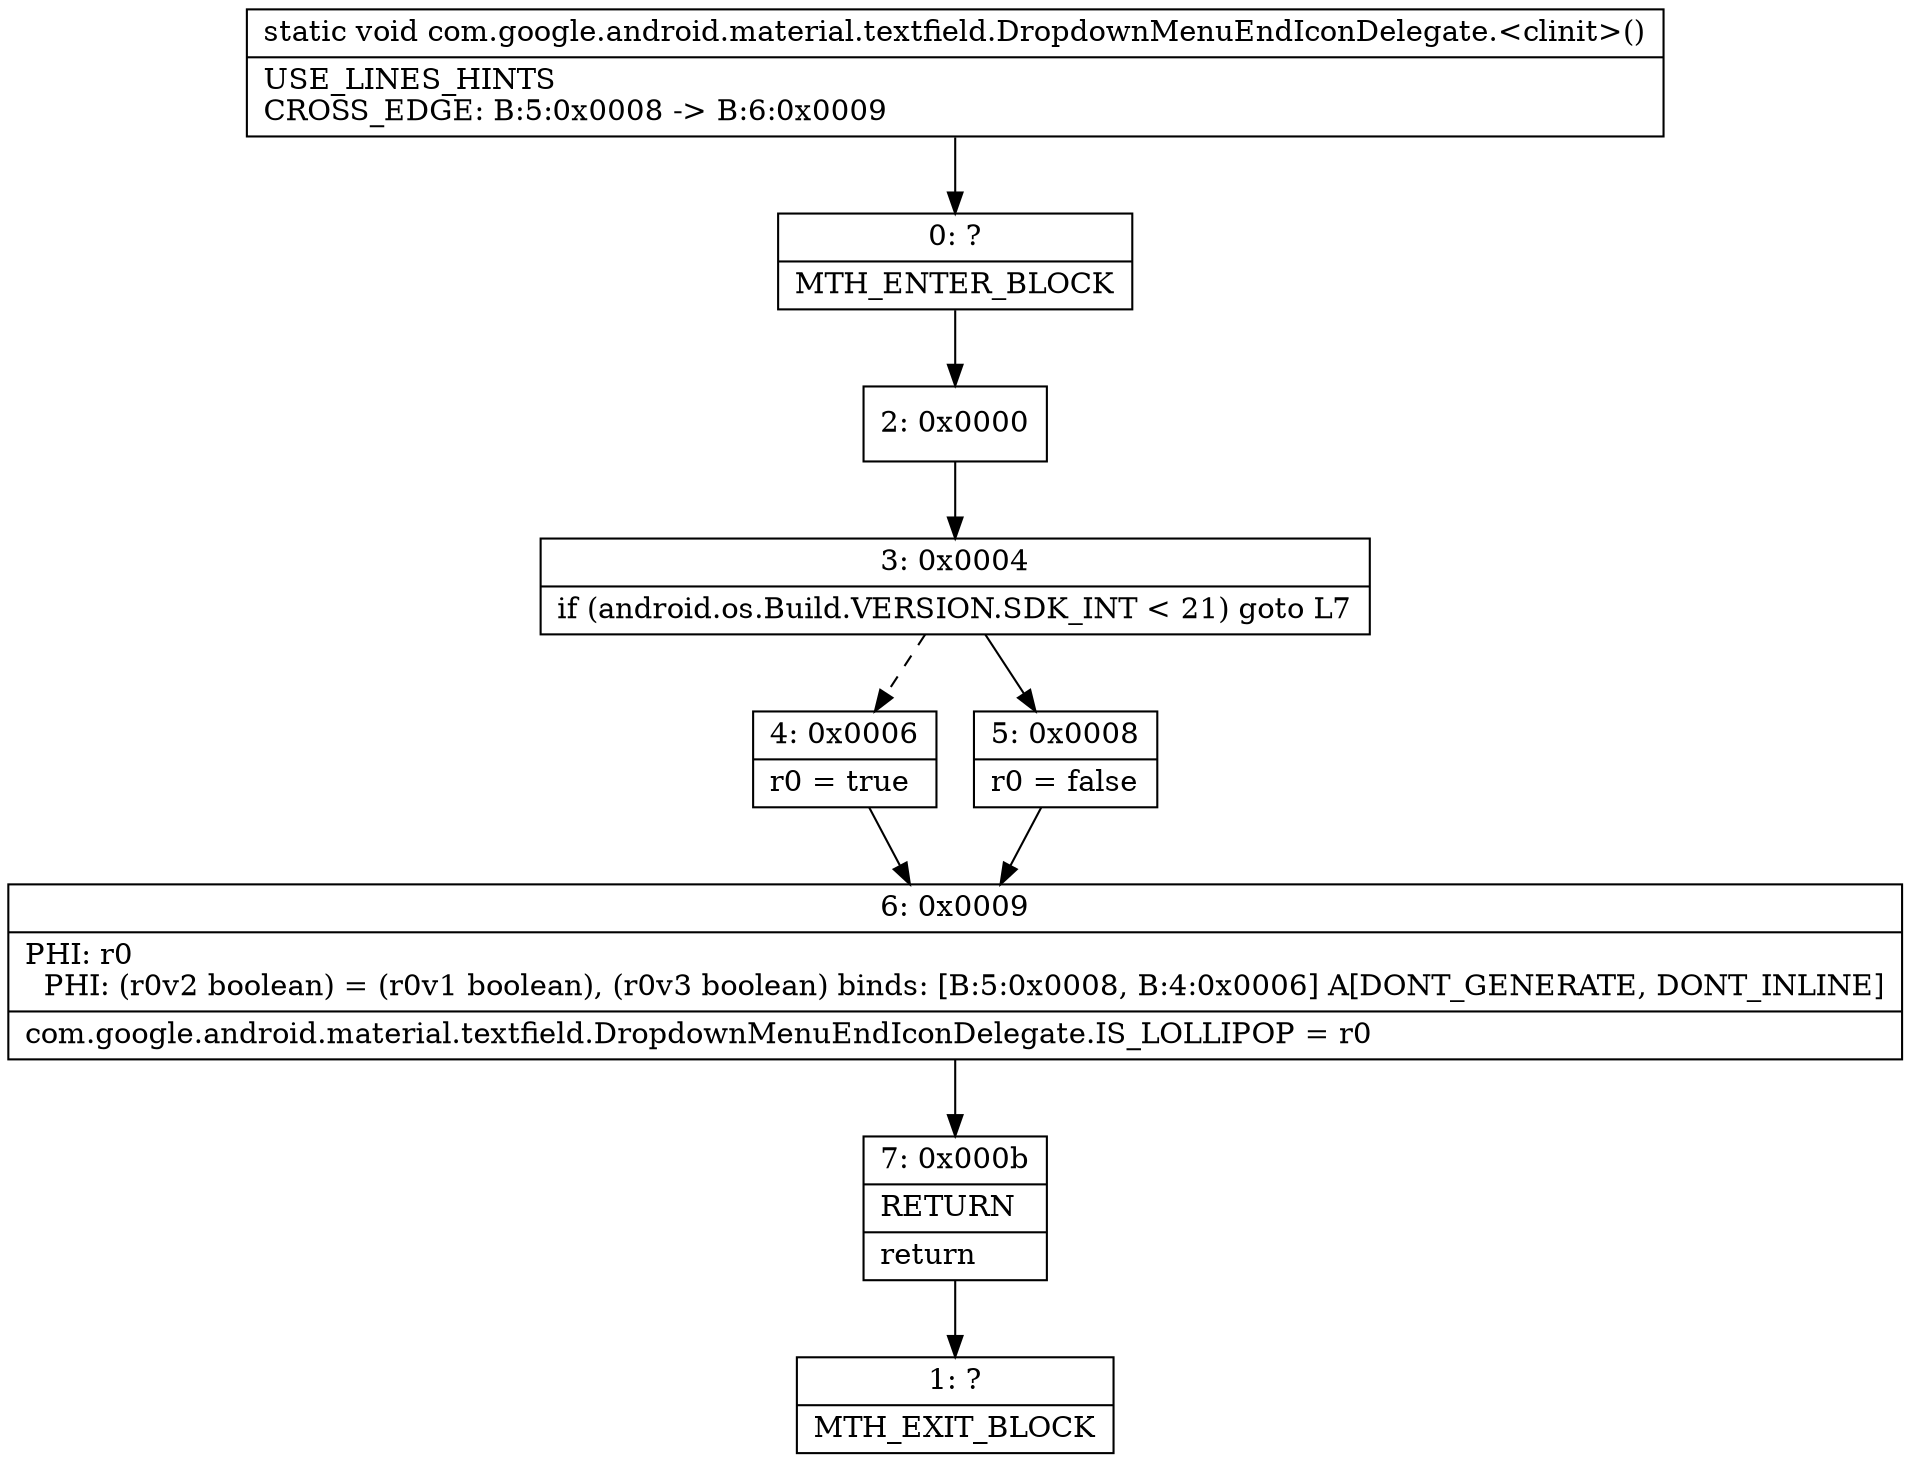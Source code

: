 digraph "CFG forcom.google.android.material.textfield.DropdownMenuEndIconDelegate.\<clinit\>()V" {
Node_0 [shape=record,label="{0\:\ ?|MTH_ENTER_BLOCK\l}"];
Node_2 [shape=record,label="{2\:\ 0x0000}"];
Node_3 [shape=record,label="{3\:\ 0x0004|if (android.os.Build.VERSION.SDK_INT \< 21) goto L7\l}"];
Node_4 [shape=record,label="{4\:\ 0x0006|r0 = true\l}"];
Node_6 [shape=record,label="{6\:\ 0x0009|PHI: r0 \l  PHI: (r0v2 boolean) = (r0v1 boolean), (r0v3 boolean) binds: [B:5:0x0008, B:4:0x0006] A[DONT_GENERATE, DONT_INLINE]\l|com.google.android.material.textfield.DropdownMenuEndIconDelegate.IS_LOLLIPOP = r0\l}"];
Node_7 [shape=record,label="{7\:\ 0x000b|RETURN\l|return\l}"];
Node_1 [shape=record,label="{1\:\ ?|MTH_EXIT_BLOCK\l}"];
Node_5 [shape=record,label="{5\:\ 0x0008|r0 = false\l}"];
MethodNode[shape=record,label="{static void com.google.android.material.textfield.DropdownMenuEndIconDelegate.\<clinit\>()  | USE_LINES_HINTS\lCROSS_EDGE: B:5:0x0008 \-\> B:6:0x0009\l}"];
MethodNode -> Node_0;Node_0 -> Node_2;
Node_2 -> Node_3;
Node_3 -> Node_4[style=dashed];
Node_3 -> Node_5;
Node_4 -> Node_6;
Node_6 -> Node_7;
Node_7 -> Node_1;
Node_5 -> Node_6;
}

